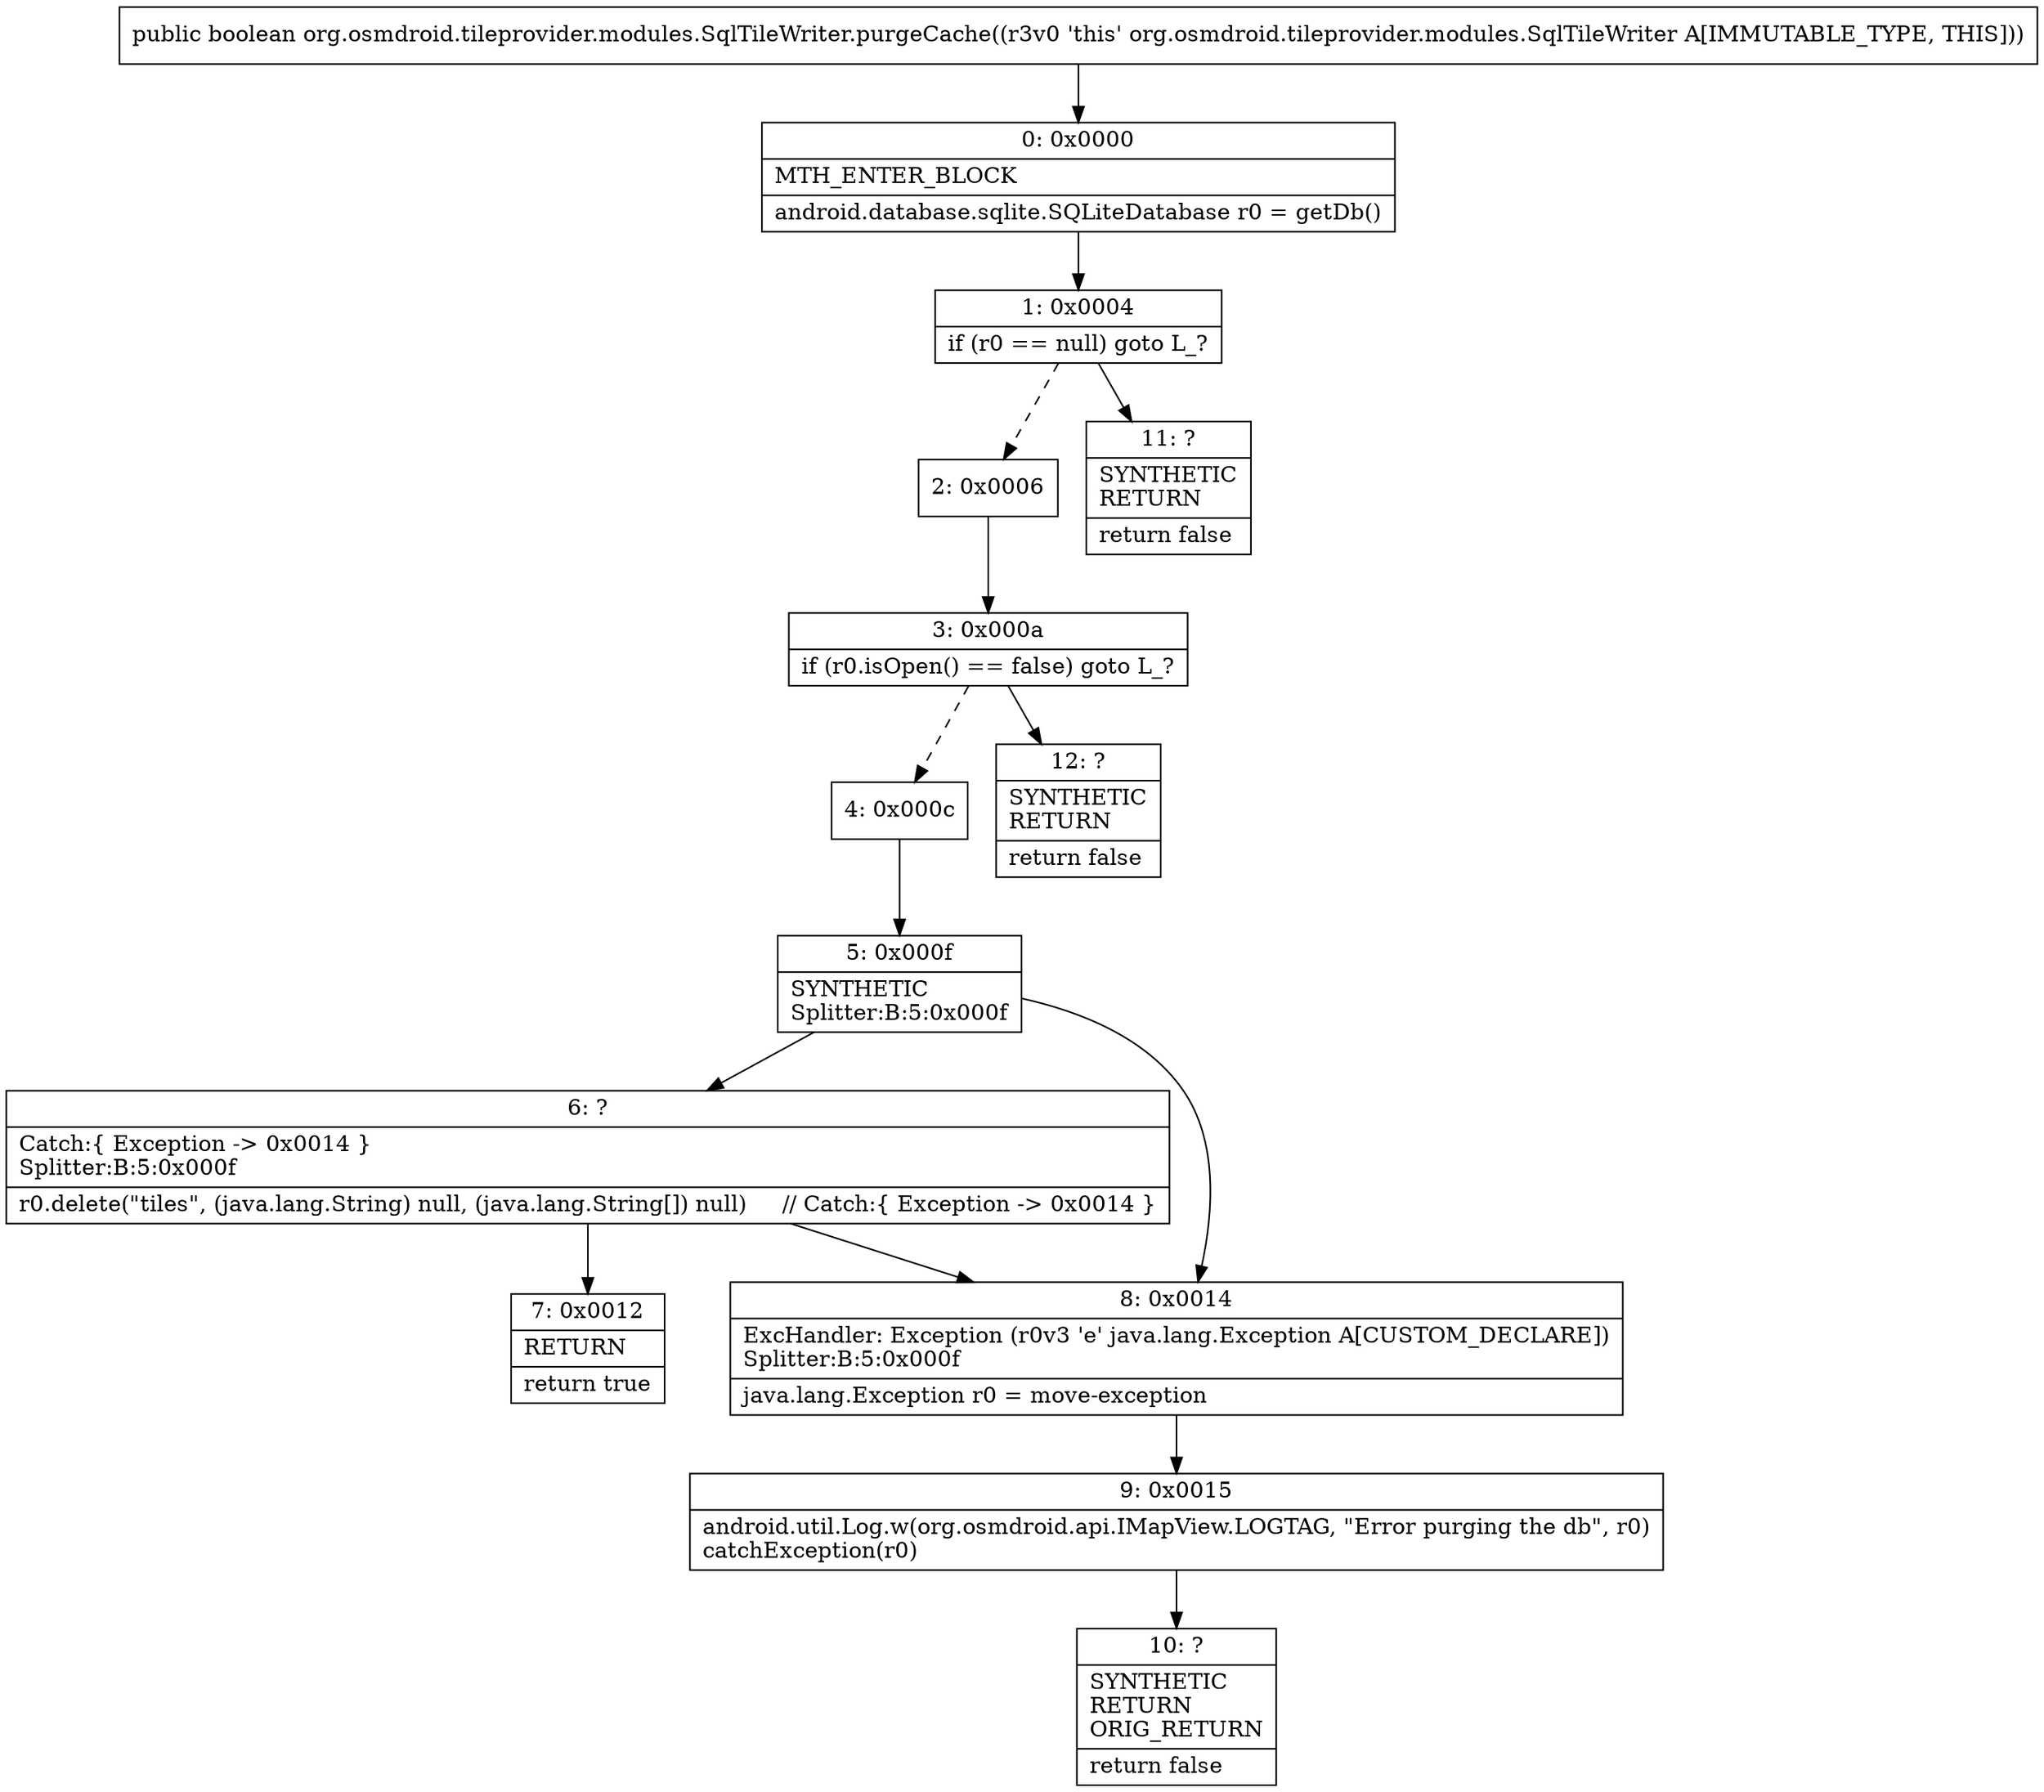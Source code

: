 digraph "CFG fororg.osmdroid.tileprovider.modules.SqlTileWriter.purgeCache()Z" {
Node_0 [shape=record,label="{0\:\ 0x0000|MTH_ENTER_BLOCK\l|android.database.sqlite.SQLiteDatabase r0 = getDb()\l}"];
Node_1 [shape=record,label="{1\:\ 0x0004|if (r0 == null) goto L_?\l}"];
Node_2 [shape=record,label="{2\:\ 0x0006}"];
Node_3 [shape=record,label="{3\:\ 0x000a|if (r0.isOpen() == false) goto L_?\l}"];
Node_4 [shape=record,label="{4\:\ 0x000c}"];
Node_5 [shape=record,label="{5\:\ 0x000f|SYNTHETIC\lSplitter:B:5:0x000f\l}"];
Node_6 [shape=record,label="{6\:\ ?|Catch:\{ Exception \-\> 0x0014 \}\lSplitter:B:5:0x000f\l|r0.delete(\"tiles\", (java.lang.String) null, (java.lang.String[]) null)     \/\/ Catch:\{ Exception \-\> 0x0014 \}\l}"];
Node_7 [shape=record,label="{7\:\ 0x0012|RETURN\l|return true\l}"];
Node_8 [shape=record,label="{8\:\ 0x0014|ExcHandler: Exception (r0v3 'e' java.lang.Exception A[CUSTOM_DECLARE])\lSplitter:B:5:0x000f\l|java.lang.Exception r0 = move\-exception\l}"];
Node_9 [shape=record,label="{9\:\ 0x0015|android.util.Log.w(org.osmdroid.api.IMapView.LOGTAG, \"Error purging the db\", r0)\lcatchException(r0)\l}"];
Node_10 [shape=record,label="{10\:\ ?|SYNTHETIC\lRETURN\lORIG_RETURN\l|return false\l}"];
Node_11 [shape=record,label="{11\:\ ?|SYNTHETIC\lRETURN\l|return false\l}"];
Node_12 [shape=record,label="{12\:\ ?|SYNTHETIC\lRETURN\l|return false\l}"];
MethodNode[shape=record,label="{public boolean org.osmdroid.tileprovider.modules.SqlTileWriter.purgeCache((r3v0 'this' org.osmdroid.tileprovider.modules.SqlTileWriter A[IMMUTABLE_TYPE, THIS])) }"];
MethodNode -> Node_0;
Node_0 -> Node_1;
Node_1 -> Node_2[style=dashed];
Node_1 -> Node_11;
Node_2 -> Node_3;
Node_3 -> Node_4[style=dashed];
Node_3 -> Node_12;
Node_4 -> Node_5;
Node_5 -> Node_6;
Node_5 -> Node_8;
Node_6 -> Node_7;
Node_6 -> Node_8;
Node_8 -> Node_9;
Node_9 -> Node_10;
}

